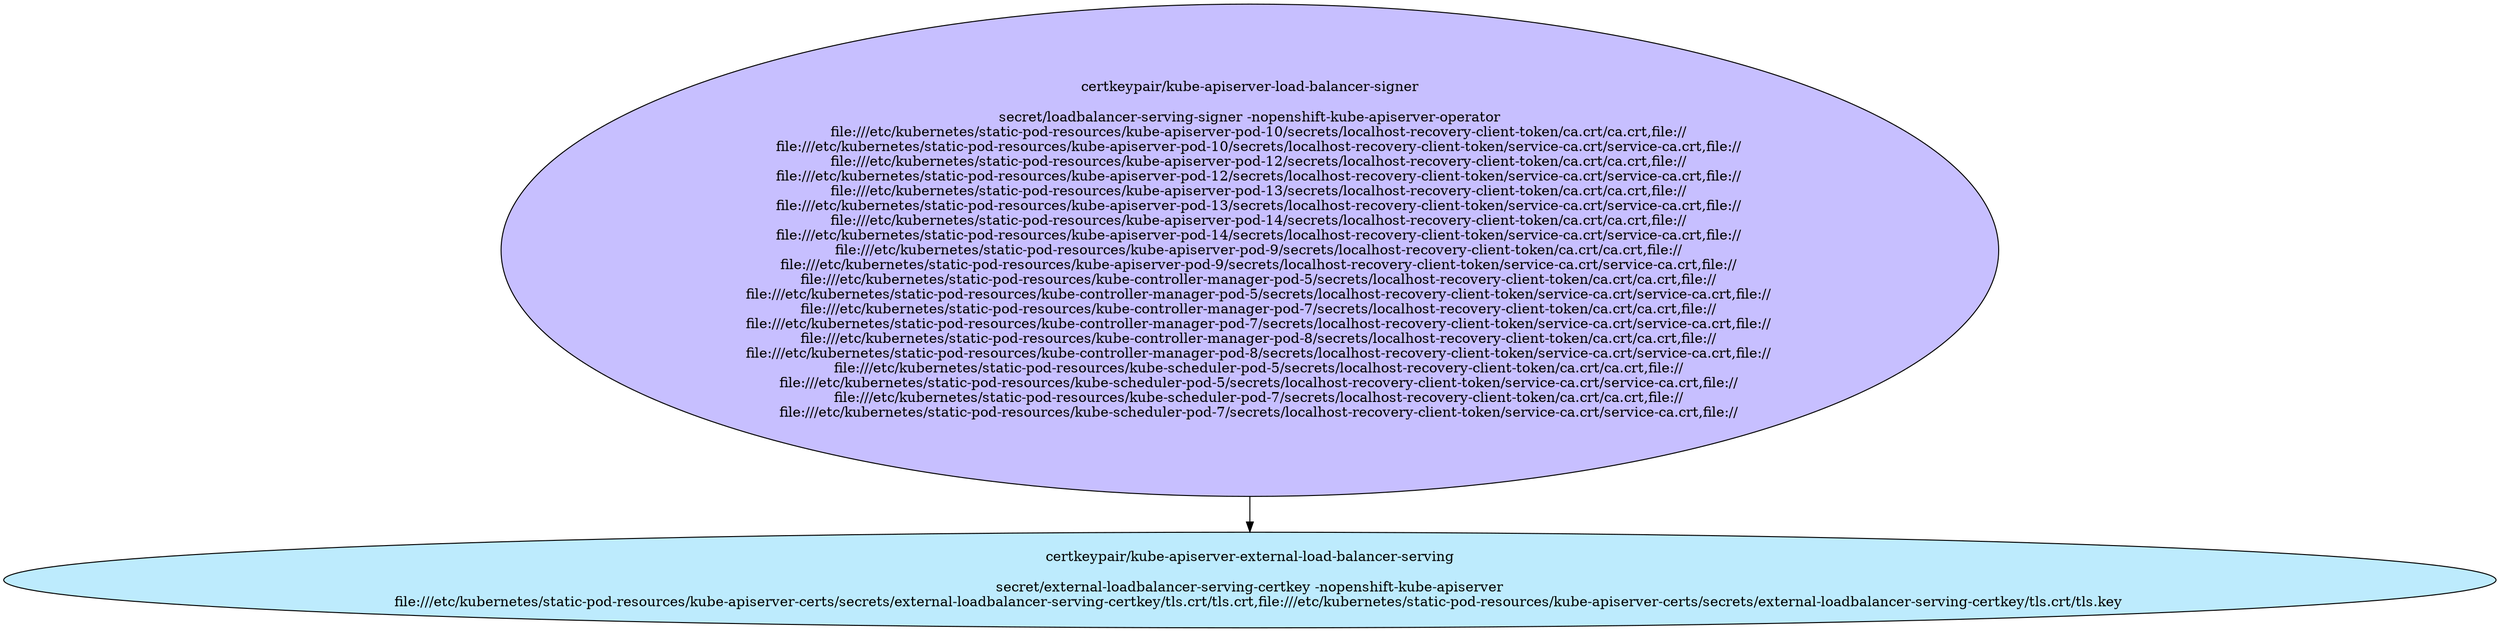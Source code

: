 digraph "Local Certificate" {
  // Node definitions.
  0 [
    label="certkeypair/kube-apiserver-load-balancer-signer\n\nsecret/loadbalancer-serving-signer -nopenshift-kube-apiserver-operator\n    file:///etc/kubernetes/static-pod-resources/kube-apiserver-pod-10/secrets/localhost-recovery-client-token/ca.crt/ca.crt,file://\n    file:///etc/kubernetes/static-pod-resources/kube-apiserver-pod-10/secrets/localhost-recovery-client-token/service-ca.crt/service-ca.crt,file://\n    file:///etc/kubernetes/static-pod-resources/kube-apiserver-pod-12/secrets/localhost-recovery-client-token/ca.crt/ca.crt,file://\n    file:///etc/kubernetes/static-pod-resources/kube-apiserver-pod-12/secrets/localhost-recovery-client-token/service-ca.crt/service-ca.crt,file://\n    file:///etc/kubernetes/static-pod-resources/kube-apiserver-pod-13/secrets/localhost-recovery-client-token/ca.crt/ca.crt,file://\n    file:///etc/kubernetes/static-pod-resources/kube-apiserver-pod-13/secrets/localhost-recovery-client-token/service-ca.crt/service-ca.crt,file://\n    file:///etc/kubernetes/static-pod-resources/kube-apiserver-pod-14/secrets/localhost-recovery-client-token/ca.crt/ca.crt,file://\n    file:///etc/kubernetes/static-pod-resources/kube-apiserver-pod-14/secrets/localhost-recovery-client-token/service-ca.crt/service-ca.crt,file://\n    file:///etc/kubernetes/static-pod-resources/kube-apiserver-pod-9/secrets/localhost-recovery-client-token/ca.crt/ca.crt,file://\n    file:///etc/kubernetes/static-pod-resources/kube-apiserver-pod-9/secrets/localhost-recovery-client-token/service-ca.crt/service-ca.crt,file://\n    file:///etc/kubernetes/static-pod-resources/kube-controller-manager-pod-5/secrets/localhost-recovery-client-token/ca.crt/ca.crt,file://\n    file:///etc/kubernetes/static-pod-resources/kube-controller-manager-pod-5/secrets/localhost-recovery-client-token/service-ca.crt/service-ca.crt,file://\n    file:///etc/kubernetes/static-pod-resources/kube-controller-manager-pod-7/secrets/localhost-recovery-client-token/ca.crt/ca.crt,file://\n    file:///etc/kubernetes/static-pod-resources/kube-controller-manager-pod-7/secrets/localhost-recovery-client-token/service-ca.crt/service-ca.crt,file://\n    file:///etc/kubernetes/static-pod-resources/kube-controller-manager-pod-8/secrets/localhost-recovery-client-token/ca.crt/ca.crt,file://\n    file:///etc/kubernetes/static-pod-resources/kube-controller-manager-pod-8/secrets/localhost-recovery-client-token/service-ca.crt/service-ca.crt,file://\n    file:///etc/kubernetes/static-pod-resources/kube-scheduler-pod-5/secrets/localhost-recovery-client-token/ca.crt/ca.crt,file://\n    file:///etc/kubernetes/static-pod-resources/kube-scheduler-pod-5/secrets/localhost-recovery-client-token/service-ca.crt/service-ca.crt,file://\n    file:///etc/kubernetes/static-pod-resources/kube-scheduler-pod-7/secrets/localhost-recovery-client-token/ca.crt/ca.crt,file://\n    file:///etc/kubernetes/static-pod-resources/kube-scheduler-pod-7/secrets/localhost-recovery-client-token/service-ca.crt/service-ca.crt,file://\n"
    style=filled
    fillcolor="#c7bfff"
  ];
  10 [
    label="certkeypair/kube-apiserver-external-load-balancer-serving\n\nsecret/external-loadbalancer-serving-certkey -nopenshift-kube-apiserver\n    file:///etc/kubernetes/static-pod-resources/kube-apiserver-certs/secrets/external-loadbalancer-serving-certkey/tls.crt/tls.crt,file:///etc/kubernetes/static-pod-resources/kube-apiserver-certs/secrets/external-loadbalancer-serving-certkey/tls.crt/tls.key\n"
    style=filled
    fillcolor="#bdebfd"
  ];

  // Edge definitions.
  0 -> 10;
}